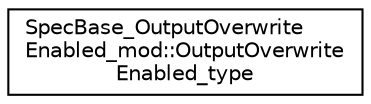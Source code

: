 digraph "Graphical Class Hierarchy"
{
 // LATEX_PDF_SIZE
  edge [fontname="Helvetica",fontsize="10",labelfontname="Helvetica",labelfontsize="10"];
  node [fontname="Helvetica",fontsize="10",shape=record];
  rankdir="LR";
  Node0 [label="SpecBase_OutputOverwrite\lEnabled_mod::OutputOverwrite\lEnabled_type",height=0.2,width=0.4,color="black", fillcolor="white", style="filled",URL="$structSpecBase__OutputOverwriteEnabled__mod_1_1OutputOverwriteEnabled__type.html",tooltip=" "];
}
